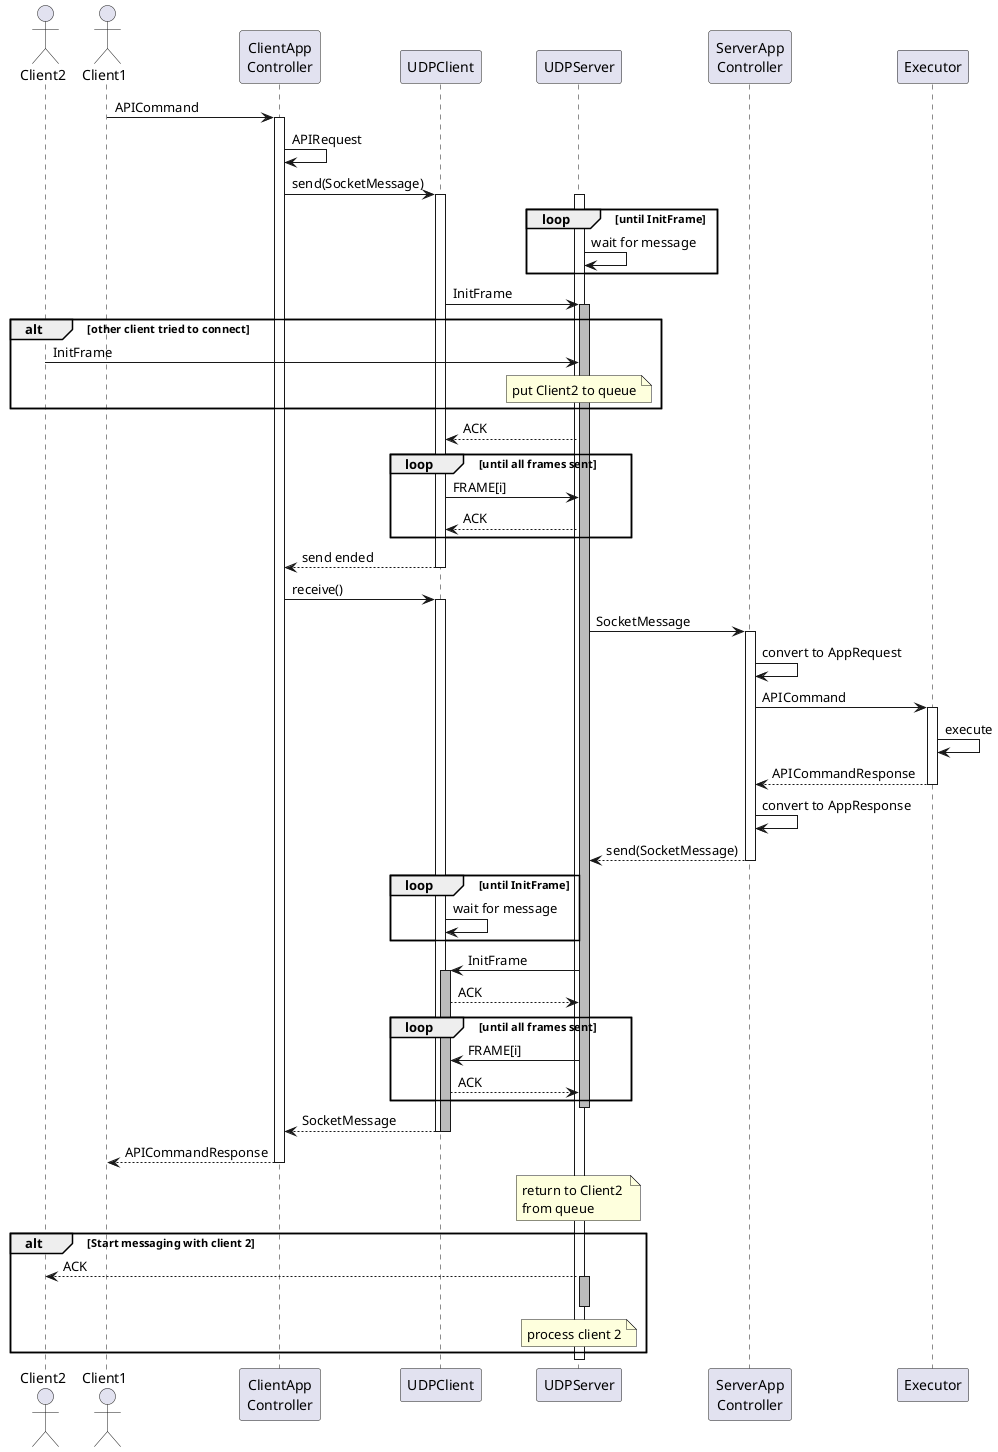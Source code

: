 @startuml

actor Client2 as C2
actor Client1 as U
participant "ClientApp\nController" as CA
participant UDPClient as C
participant UDPServer as S
participant "ServerApp\nController" as SA
participant Executor as E

U -> CA: APICommand
activate CA
CA -> CA: APIRequest

CA -> C: send(SocketMessage)

activate C

activate S
loop until InitFrame
S -> S: wait for message
end loop

C -> S: InitFrame
activate S #BBB

alt other client tried to connect
C2 -> S: InitFrame
note over S : put Client2 to queue
end alt

S --> C: ACK
loop until all frames sent
C -> S: FRAME[i]
S --> C: ACK
end loop
C --> CA: send ended
deactivate C

CA -> C: receive()
activate C


S -> SA: SocketMessage
'deactivate S

activate SA
SA -> SA: convert to AppRequest
SA -> E: APICommand

activate E
E -> E: execute
E --> SA: APICommandResponse
deactivate E

SA -> SA: convert to AppResponse
SA --> S: send(SocketMessage)
deactivate SA

'activate S #BBB

loop until InitFrame
C -> C: wait for message
end loop

S -> C: InitFrame
activate C #BBB

C --> S: ACK
loop until all frames sent
S -> C: FRAME[i]
C --> S: ACK
end loop
deactivate S

C --> CA: SocketMessage
deactivate C
deactivate C

CA --> U: APICommandResponse
deactivate CA

note over S : return to Client2 \nfrom queue

alt Start messaging with client 2
S --> C2: ACK
activate S #BBB
note over S: process client 2
deactivate S
end alt

deactivate S

@enduml
